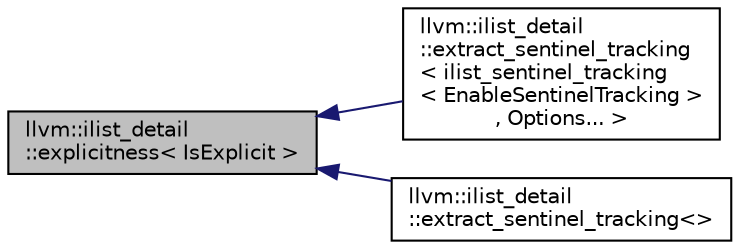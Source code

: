digraph "llvm::ilist_detail::explicitness&lt; IsExplicit &gt;"
{
 // LATEX_PDF_SIZE
  bgcolor="transparent";
  edge [fontname="Helvetica",fontsize="10",labelfontname="Helvetica",labelfontsize="10"];
  node [fontname="Helvetica",fontsize="10",shape="box"];
  rankdir="LR";
  Node1 [label="llvm::ilist_detail\l::explicitness\< IsExplicit \>",height=0.2,width=0.4,color="black", fillcolor="grey75", style="filled", fontcolor="black",tooltip="Helper trait for recording whether an option is specified explicitly."];
  Node1 -> Node2 [dir="back",color="midnightblue",fontsize="10",style="solid",fontname="Helvetica"];
  Node2 [label="llvm::ilist_detail\l::extract_sentinel_tracking\l\< ilist_sentinel_tracking\l\< EnableSentinelTracking \>\l, Options... \>",height=0.2,width=0.4,color="black",URL="$structllvm_1_1ilist__detail_1_1extract__sentinel__tracking_3_01ilist__sentinel__tracking_3_01Enad8d94c5ce1ebbb4f62b588c4bdfec7d2.html",tooltip=" "];
  Node1 -> Node3 [dir="back",color="midnightblue",fontsize="10",style="solid",fontname="Helvetica"];
  Node3 [label="llvm::ilist_detail\l::extract_sentinel_tracking\<\>",height=0.2,width=0.4,color="black",URL="$structllvm_1_1ilist__detail_1_1extract__sentinel__tracking_3_4.html",tooltip=" "];
}

